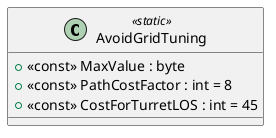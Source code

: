 @startuml
class AvoidGridTuning <<static>> {
    + <<const>> MaxValue : byte
    + <<const>> PathCostFactor : int = 8
    + <<const>> CostForTurretLOS : int = 45
}
@enduml
